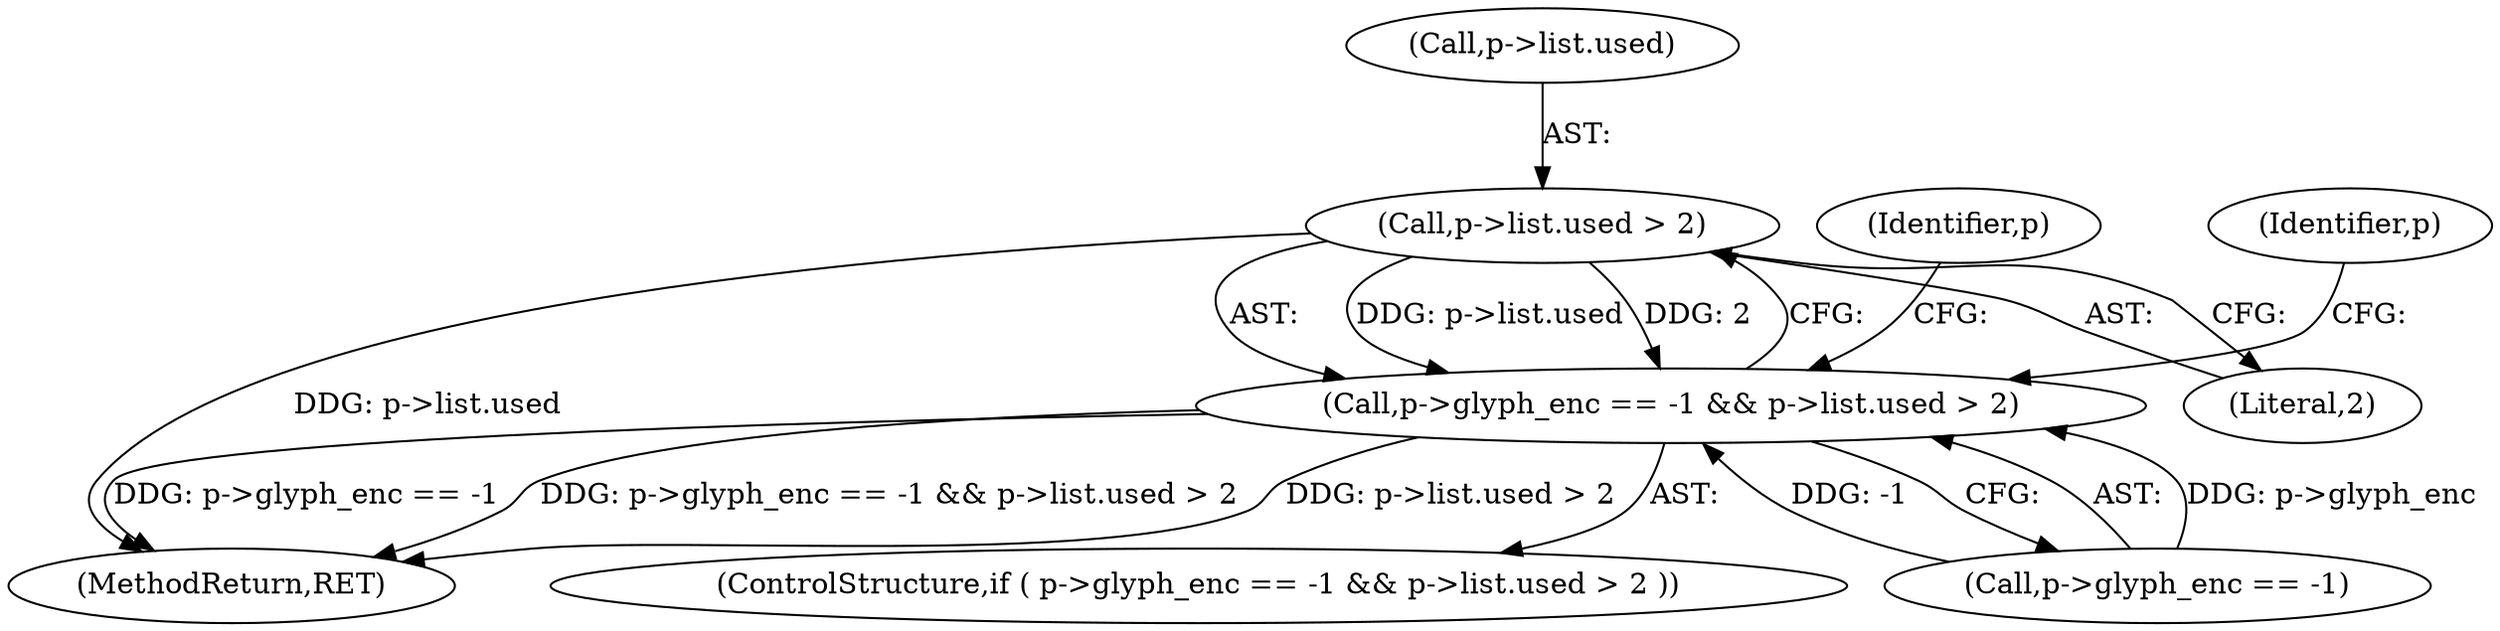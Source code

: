 digraph "0_savannah_7f2e4f4f553f6836be7683f66226afac3fa979b8@pointer" {
"1000545" [label="(Call,p->list.used > 2)"];
"1000538" [label="(Call,p->glyph_enc == -1 && p->list.used > 2)"];
"1000538" [label="(Call,p->glyph_enc == -1 && p->list.used > 2)"];
"1001562" [label="(MethodReturn,RET)"];
"1000551" [label="(Literal,2)"];
"1000546" [label="(Call,p->list.used)"];
"1000545" [label="(Call,p->list.used > 2)"];
"1000554" [label="(Identifier,p)"];
"1000537" [label="(ControlStructure,if ( p->glyph_enc == -1 && p->list.used > 2 ))"];
"1000569" [label="(Identifier,p)"];
"1000539" [label="(Call,p->glyph_enc == -1)"];
"1000545" -> "1000538"  [label="AST: "];
"1000545" -> "1000551"  [label="CFG: "];
"1000546" -> "1000545"  [label="AST: "];
"1000551" -> "1000545"  [label="AST: "];
"1000538" -> "1000545"  [label="CFG: "];
"1000545" -> "1001562"  [label="DDG: p->list.used"];
"1000545" -> "1000538"  [label="DDG: p->list.used"];
"1000545" -> "1000538"  [label="DDG: 2"];
"1000538" -> "1000537"  [label="AST: "];
"1000538" -> "1000539"  [label="CFG: "];
"1000539" -> "1000538"  [label="AST: "];
"1000554" -> "1000538"  [label="CFG: "];
"1000569" -> "1000538"  [label="CFG: "];
"1000538" -> "1001562"  [label="DDG: p->list.used > 2"];
"1000538" -> "1001562"  [label="DDG: p->glyph_enc == -1"];
"1000538" -> "1001562"  [label="DDG: p->glyph_enc == -1 && p->list.used > 2"];
"1000539" -> "1000538"  [label="DDG: p->glyph_enc"];
"1000539" -> "1000538"  [label="DDG: -1"];
}
